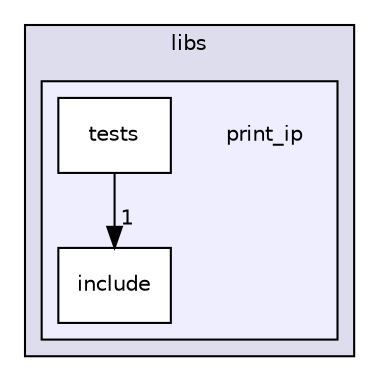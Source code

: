 digraph "/home/runner/work/otus-cpp-2023-06-hw04/otus-cpp-2023-06-hw04/libs/print_ip" {
  compound=true
  node [ fontsize="10", fontname="Helvetica"];
  edge [ labelfontsize="10", labelfontname="Helvetica"];
  subgraph clusterdir_6719ab1f1f7655efc2fa43f7eb574fd1 {
    graph [ bgcolor="#ddddee", pencolor="black", label="libs" fontname="Helvetica", fontsize="10", URL="dir_6719ab1f1f7655efc2fa43f7eb574fd1.html"]
  subgraph clusterdir_d741057ec07c79089f18cc67a110846b {
    graph [ bgcolor="#eeeeff", pencolor="black", label="" URL="dir_d741057ec07c79089f18cc67a110846b.html"];
    dir_d741057ec07c79089f18cc67a110846b [shape=plaintext label="print_ip"];
  dir_c1544dc54fdc60b67349e56c35b9d14b [shape=box label="include" fillcolor="white" style="filled" URL="dir_c1544dc54fdc60b67349e56c35b9d14b.html"];
  dir_5f9abb0508ee7717c64a917f58ebf2af [shape=box label="tests" fillcolor="white" style="filled" URL="dir_5f9abb0508ee7717c64a917f58ebf2af.html"];
  }
  }
  dir_5f9abb0508ee7717c64a917f58ebf2af->dir_c1544dc54fdc60b67349e56c35b9d14b [headlabel="1", labeldistance=1.5 headhref="dir_000006_000005.html"];
}
